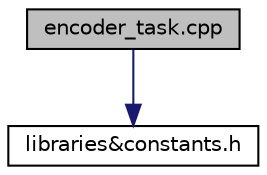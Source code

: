 digraph "encoder_task.cpp"
{
 // LATEX_PDF_SIZE
  edge [fontname="Helvetica",fontsize="10",labelfontname="Helvetica",labelfontsize="10"];
  node [fontname="Helvetica",fontsize="10",shape=record];
  Node1 [label="encoder_task.cpp",height=0.2,width=0.4,color="black", fillcolor="grey75", style="filled", fontcolor="black",tooltip="File that contains encoder task function file implementation."];
  Node1 -> Node2 [color="midnightblue",fontsize="10",style="solid",fontname="Helvetica"];
  Node2 [label="libraries&constants.h",height=0.2,width=0.4,color="black", fillcolor="white", style="filled",URL="$libraries_6constants_8h.html",tooltip="File containing the header which contains the definition of multiple constants and libraries that wil..."];
}
